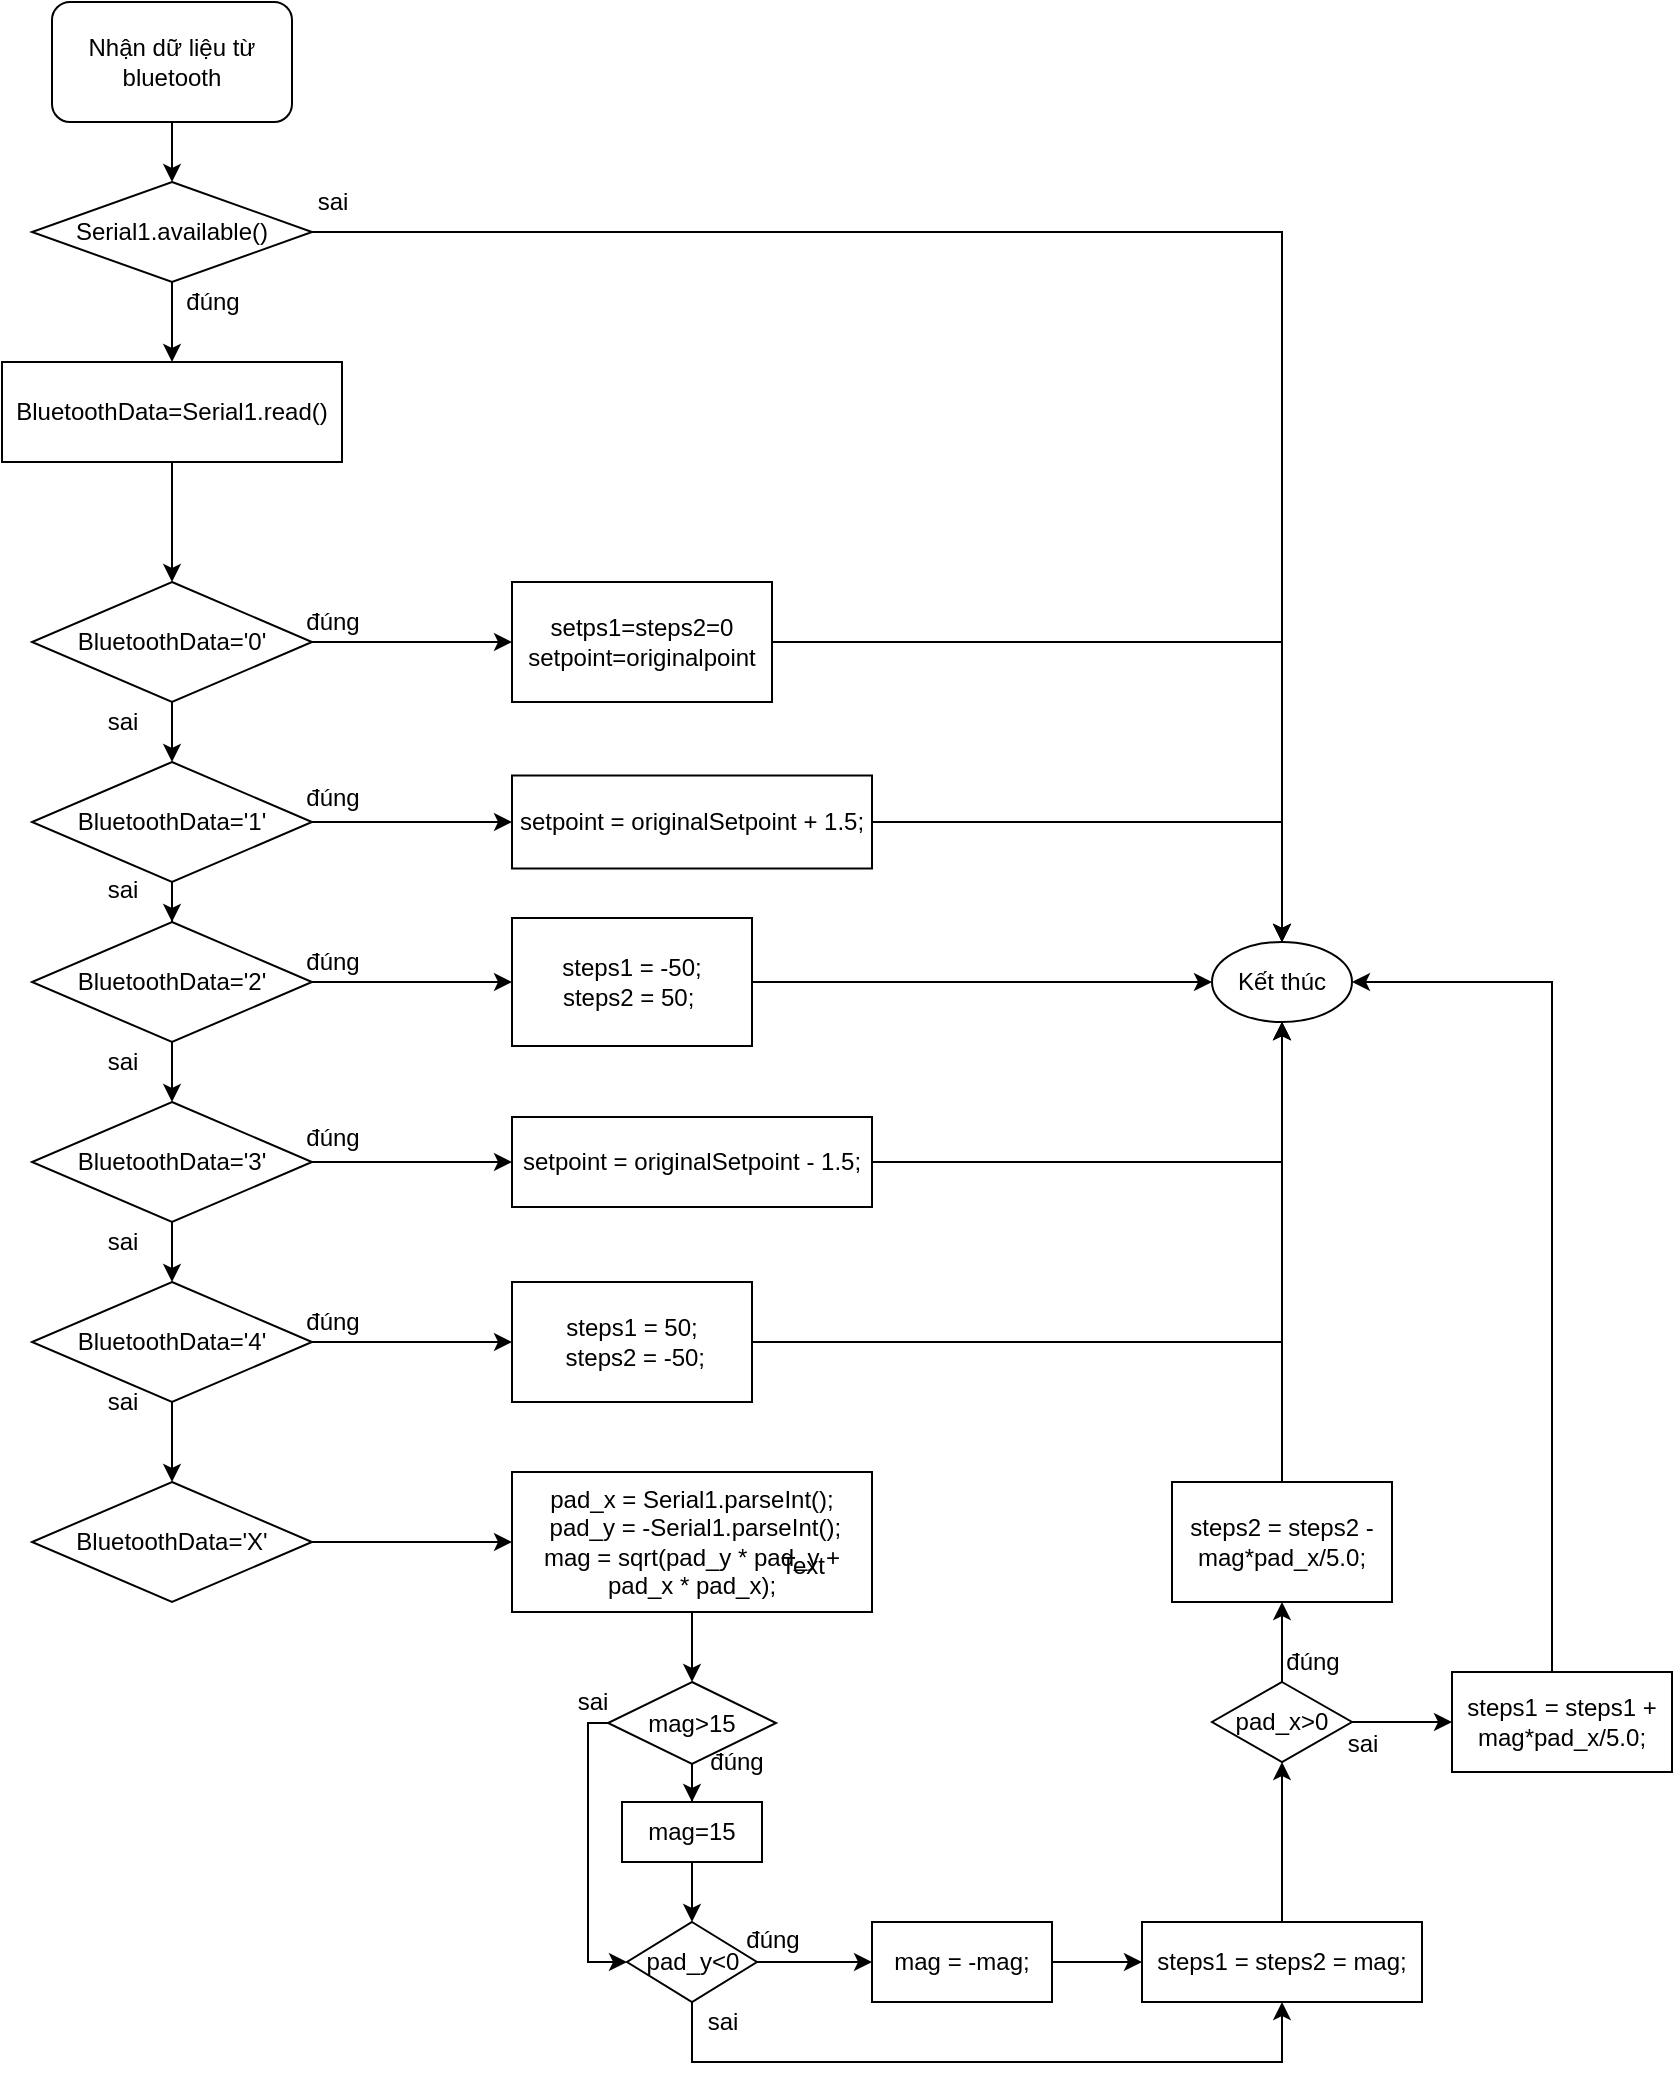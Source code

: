 <mxfile version="13.3.0" type="device"><diagram id="2cwR6-PDt74OoHtOmEzA" name="Page-1"><mxGraphModel dx="868" dy="450" grid="1" gridSize="10" guides="1" tooltips="1" connect="1" arrows="1" fold="1" page="1" pageScale="1" pageWidth="827" pageHeight="1169" math="0" shadow="0"><root><mxCell id="0"/><mxCell id="1" parent="0"/><mxCell id="v9Lti4M8MaxcviNcqEXA-1" style="edgeStyle=orthogonalEdgeStyle;rounded=0;orthogonalLoop=1;jettySize=auto;html=1;" parent="1" source="92hOkwTOGe7ld8OF2Zkl-3" target="v9Lti4M8MaxcviNcqEXA-4" edge="1"><mxGeometry relative="1" as="geometry"/></mxCell><mxCell id="v9Lti4M8MaxcviNcqEXA-2" value="&lt;span&gt;Nhận dữ liệu từ bluetooth&lt;/span&gt;" style="rounded=1;whiteSpace=wrap;html=1;" parent="1" vertex="1"><mxGeometry x="730" y="210" width="120" height="60" as="geometry"/></mxCell><mxCell id="v9Lti4M8MaxcviNcqEXA-3" style="edgeStyle=orthogonalEdgeStyle;rounded=0;orthogonalLoop=1;jettySize=auto;html=1;" parent="1" source="v9Lti4M8MaxcviNcqEXA-4" target="v9Lti4M8MaxcviNcqEXA-7" edge="1"><mxGeometry relative="1" as="geometry"/></mxCell><mxCell id="v9Lti4M8MaxcviNcqEXA-4" value="BluetoothData=Serial1.read()" style="rounded=0;whiteSpace=wrap;html=1;" parent="1" vertex="1"><mxGeometry x="705" y="390" width="170" height="50" as="geometry"/></mxCell><mxCell id="v9Lti4M8MaxcviNcqEXA-5" style="edgeStyle=orthogonalEdgeStyle;rounded=0;orthogonalLoop=1;jettySize=auto;html=1;entryX=0.5;entryY=0;entryDx=0;entryDy=0;" parent="1" source="v9Lti4M8MaxcviNcqEXA-7" target="v9Lti4M8MaxcviNcqEXA-10" edge="1"><mxGeometry relative="1" as="geometry"/></mxCell><mxCell id="v9Lti4M8MaxcviNcqEXA-6" style="edgeStyle=orthogonalEdgeStyle;rounded=0;orthogonalLoop=1;jettySize=auto;html=1;entryX=0;entryY=0.5;entryDx=0;entryDy=0;" parent="1" source="v9Lti4M8MaxcviNcqEXA-7" target="v9Lti4M8MaxcviNcqEXA-20" edge="1"><mxGeometry relative="1" as="geometry"/></mxCell><mxCell id="v9Lti4M8MaxcviNcqEXA-7" value="BluetoothData='0'" style="rhombus;whiteSpace=wrap;html=1;" parent="1" vertex="1"><mxGeometry x="720" y="500" width="140" height="60" as="geometry"/></mxCell><mxCell id="v9Lti4M8MaxcviNcqEXA-8" style="edgeStyle=orthogonalEdgeStyle;rounded=0;orthogonalLoop=1;jettySize=auto;html=1;" parent="1" source="v9Lti4M8MaxcviNcqEXA-62" target="v9Lti4M8MaxcviNcqEXA-13" edge="1"><mxGeometry relative="1" as="geometry"/></mxCell><mxCell id="v9Lti4M8MaxcviNcqEXA-9" style="edgeStyle=orthogonalEdgeStyle;rounded=0;orthogonalLoop=1;jettySize=auto;html=1;entryX=0;entryY=0.5;entryDx=0;entryDy=0;" parent="1" source="v9Lti4M8MaxcviNcqEXA-10" target="v9Lti4M8MaxcviNcqEXA-22" edge="1"><mxGeometry relative="1" as="geometry"/></mxCell><mxCell id="v9Lti4M8MaxcviNcqEXA-10" value="BluetoothData='1'" style="rhombus;whiteSpace=wrap;html=1;" parent="1" vertex="1"><mxGeometry x="720" y="590" width="140" height="60" as="geometry"/></mxCell><mxCell id="v9Lti4M8MaxcviNcqEXA-11" style="edgeStyle=orthogonalEdgeStyle;rounded=0;orthogonalLoop=1;jettySize=auto;html=1;" parent="1" source="v9Lti4M8MaxcviNcqEXA-13" target="v9Lti4M8MaxcviNcqEXA-16" edge="1"><mxGeometry relative="1" as="geometry"/></mxCell><mxCell id="v9Lti4M8MaxcviNcqEXA-12" style="edgeStyle=orthogonalEdgeStyle;rounded=0;orthogonalLoop=1;jettySize=auto;html=1;entryX=0;entryY=0.5;entryDx=0;entryDy=0;" parent="1" source="v9Lti4M8MaxcviNcqEXA-13" target="v9Lti4M8MaxcviNcqEXA-24" edge="1"><mxGeometry relative="1" as="geometry"/></mxCell><mxCell id="v9Lti4M8MaxcviNcqEXA-13" value="BluetoothData='3'" style="rhombus;whiteSpace=wrap;html=1;" parent="1" vertex="1"><mxGeometry x="720" y="760" width="140" height="60" as="geometry"/></mxCell><mxCell id="v9Lti4M8MaxcviNcqEXA-14" style="edgeStyle=orthogonalEdgeStyle;rounded=0;orthogonalLoop=1;jettySize=auto;html=1;" parent="1" source="v9Lti4M8MaxcviNcqEXA-16" target="v9Lti4M8MaxcviNcqEXA-18" edge="1"><mxGeometry relative="1" as="geometry"/></mxCell><mxCell id="v9Lti4M8MaxcviNcqEXA-15" style="edgeStyle=orthogonalEdgeStyle;rounded=0;orthogonalLoop=1;jettySize=auto;html=1;entryX=0;entryY=0.5;entryDx=0;entryDy=0;" parent="1" source="v9Lti4M8MaxcviNcqEXA-16" target="v9Lti4M8MaxcviNcqEXA-29" edge="1"><mxGeometry relative="1" as="geometry"/></mxCell><mxCell id="v9Lti4M8MaxcviNcqEXA-16" value="BluetoothData='4'" style="rhombus;whiteSpace=wrap;html=1;" parent="1" vertex="1"><mxGeometry x="720" y="850" width="140" height="60" as="geometry"/></mxCell><mxCell id="v9Lti4M8MaxcviNcqEXA-17" style="edgeStyle=orthogonalEdgeStyle;rounded=0;orthogonalLoop=1;jettySize=auto;html=1;" parent="1" source="v9Lti4M8MaxcviNcqEXA-18" target="v9Lti4M8MaxcviNcqEXA-41" edge="1"><mxGeometry relative="1" as="geometry"/></mxCell><mxCell id="v9Lti4M8MaxcviNcqEXA-18" value="BluetoothData='X'" style="rhombus;whiteSpace=wrap;html=1;" parent="1" vertex="1"><mxGeometry x="720" y="950" width="140" height="60" as="geometry"/></mxCell><mxCell id="v9Lti4M8MaxcviNcqEXA-19" style="edgeStyle=orthogonalEdgeStyle;rounded=0;orthogonalLoop=1;jettySize=auto;html=1;entryX=0.5;entryY=0;entryDx=0;entryDy=0;" parent="1" source="v9Lti4M8MaxcviNcqEXA-20" target="v9Lti4M8MaxcviNcqEXA-30" edge="1"><mxGeometry relative="1" as="geometry"/></mxCell><mxCell id="v9Lti4M8MaxcviNcqEXA-20" value="setps1=steps2=0&lt;br&gt;setpoint=originalpoint" style="rounded=0;whiteSpace=wrap;html=1;" parent="1" vertex="1"><mxGeometry x="960" y="500" width="130" height="60" as="geometry"/></mxCell><mxCell id="v9Lti4M8MaxcviNcqEXA-21" style="edgeStyle=orthogonalEdgeStyle;rounded=0;orthogonalLoop=1;jettySize=auto;html=1;entryX=0.5;entryY=0;entryDx=0;entryDy=0;" parent="1" source="v9Lti4M8MaxcviNcqEXA-22" target="v9Lti4M8MaxcviNcqEXA-30" edge="1"><mxGeometry relative="1" as="geometry"/></mxCell><mxCell id="v9Lti4M8MaxcviNcqEXA-22" value="setpoint = originalSetpoint + 1.5;" style="rounded=0;whiteSpace=wrap;html=1;" parent="1" vertex="1"><mxGeometry x="960" y="596.75" width="180" height="46.5" as="geometry"/></mxCell><mxCell id="v9Lti4M8MaxcviNcqEXA-23" style="edgeStyle=orthogonalEdgeStyle;rounded=0;orthogonalLoop=1;jettySize=auto;html=1;" parent="1" source="v9Lti4M8MaxcviNcqEXA-24" target="v9Lti4M8MaxcviNcqEXA-30" edge="1"><mxGeometry relative="1" as="geometry"/></mxCell><mxCell id="v9Lti4M8MaxcviNcqEXA-24" value="setpoint = originalSetpoint - 1.5;" style="rounded=0;whiteSpace=wrap;html=1;" parent="1" vertex="1"><mxGeometry x="960" y="767.5" width="180" height="45" as="geometry"/></mxCell><mxCell id="v9Lti4M8MaxcviNcqEXA-25" style="edgeStyle=orthogonalEdgeStyle;rounded=0;orthogonalLoop=1;jettySize=auto;html=1;entryX=0;entryY=0.5;entryDx=0;entryDy=0;" parent="1" source="v9Lti4M8MaxcviNcqEXA-62" target="v9Lti4M8MaxcviNcqEXA-27" edge="1"><mxGeometry relative="1" as="geometry"/></mxCell><mxCell id="v9Lti4M8MaxcviNcqEXA-26" style="edgeStyle=orthogonalEdgeStyle;rounded=0;orthogonalLoop=1;jettySize=auto;html=1;" parent="1" source="v9Lti4M8MaxcviNcqEXA-27" target="v9Lti4M8MaxcviNcqEXA-30" edge="1"><mxGeometry relative="1" as="geometry"/></mxCell><mxCell id="v9Lti4M8MaxcviNcqEXA-27" value="&lt;div&gt;steps1 = -50;&lt;/div&gt;&lt;div&gt;steps2 = 50;&amp;nbsp;&lt;/div&gt;" style="rounded=0;whiteSpace=wrap;html=1;" parent="1" vertex="1"><mxGeometry x="960" y="668" width="120" height="64" as="geometry"/></mxCell><mxCell id="v9Lti4M8MaxcviNcqEXA-28" style="edgeStyle=orthogonalEdgeStyle;rounded=0;orthogonalLoop=1;jettySize=auto;html=1;" parent="1" source="v9Lti4M8MaxcviNcqEXA-29" target="v9Lti4M8MaxcviNcqEXA-30" edge="1"><mxGeometry relative="1" as="geometry"/></mxCell><mxCell id="v9Lti4M8MaxcviNcqEXA-29" value="&lt;div&gt;steps1 = 50;&lt;/div&gt;&lt;div&gt;&amp;nbsp; steps2 = -50;&amp;nbsp;&lt;/div&gt;" style="rounded=0;whiteSpace=wrap;html=1;" parent="1" vertex="1"><mxGeometry x="960" y="850" width="120" height="60" as="geometry"/></mxCell><mxCell id="v9Lti4M8MaxcviNcqEXA-30" value="Kết thúc" style="ellipse;whiteSpace=wrap;html=1;" parent="1" vertex="1"><mxGeometry x="1310" y="680" width="70" height="40" as="geometry"/></mxCell><mxCell id="v9Lti4M8MaxcviNcqEXA-31" value="đúng" style="text;html=1;align=center;verticalAlign=middle;resizable=0;points=[];autosize=1;" parent="1" vertex="1"><mxGeometry x="850" y="597.5" width="40" height="20" as="geometry"/></mxCell><mxCell id="v9Lti4M8MaxcviNcqEXA-32" value="sai" style="text;html=1;align=center;verticalAlign=middle;resizable=0;points=[];autosize=1;" parent="1" vertex="1"><mxGeometry x="750" y="560" width="30" height="20" as="geometry"/></mxCell><mxCell id="v9Lti4M8MaxcviNcqEXA-33" value="sai" style="text;html=1;align=center;verticalAlign=middle;resizable=0;points=[];autosize=1;" parent="1" vertex="1"><mxGeometry x="750" y="644" width="30" height="20" as="geometry"/></mxCell><mxCell id="v9Lti4M8MaxcviNcqEXA-34" value="sai" style="text;html=1;align=center;verticalAlign=middle;resizable=0;points=[];autosize=1;" parent="1" vertex="1"><mxGeometry x="750" y="730" width="30" height="20" as="geometry"/></mxCell><mxCell id="v9Lti4M8MaxcviNcqEXA-35" value="sai" style="text;html=1;align=center;verticalAlign=middle;resizable=0;points=[];autosize=1;" parent="1" vertex="1"><mxGeometry x="750" y="820" width="30" height="20" as="geometry"/></mxCell><mxCell id="v9Lti4M8MaxcviNcqEXA-36" value="sai" style="text;html=1;align=center;verticalAlign=middle;resizable=0;points=[];autosize=1;" parent="1" vertex="1"><mxGeometry x="750" y="900" width="30" height="20" as="geometry"/></mxCell><mxCell id="v9Lti4M8MaxcviNcqEXA-37" value="đúng" style="text;html=1;align=center;verticalAlign=middle;resizable=0;points=[];autosize=1;" parent="1" vertex="1"><mxGeometry x="850" y="510" width="40" height="20" as="geometry"/></mxCell><mxCell id="v9Lti4M8MaxcviNcqEXA-38" value="đúng" style="text;html=1;align=center;verticalAlign=middle;resizable=0;points=[];autosize=1;" parent="1" vertex="1"><mxGeometry x="850" y="767.5" width="40" height="20" as="geometry"/></mxCell><mxCell id="v9Lti4M8MaxcviNcqEXA-39" value="đúng" style="text;html=1;align=center;verticalAlign=middle;resizable=0;points=[];autosize=1;" parent="1" vertex="1"><mxGeometry x="850" y="860" width="40" height="20" as="geometry"/></mxCell><mxCell id="v9Lti4M8MaxcviNcqEXA-40" style="edgeStyle=orthogonalEdgeStyle;rounded=0;orthogonalLoop=1;jettySize=auto;html=1;" parent="1" source="v9Lti4M8MaxcviNcqEXA-41" target="v9Lti4M8MaxcviNcqEXA-45" edge="1"><mxGeometry relative="1" as="geometry"/></mxCell><mxCell id="v9Lti4M8MaxcviNcqEXA-41" value="pad_x = Serial1.parseInt();&lt;br&gt;&amp;nbsp;pad_y = -Serial1.parseInt();&lt;br&gt;mag = sqrt(pad_y * pad_y + pad_x * pad_x);" style="rounded=0;whiteSpace=wrap;html=1;" parent="1" vertex="1"><mxGeometry x="960" y="945" width="180" height="70" as="geometry"/></mxCell><mxCell id="v9Lti4M8MaxcviNcqEXA-42" value="Text" style="text;html=1;align=center;verticalAlign=middle;resizable=0;points=[];autosize=1;" parent="v9Lti4M8MaxcviNcqEXA-41" vertex="1"><mxGeometry x="125" y="37" width="40" height="20" as="geometry"/></mxCell><mxCell id="v9Lti4M8MaxcviNcqEXA-43" style="edgeStyle=orthogonalEdgeStyle;rounded=0;orthogonalLoop=1;jettySize=auto;html=1;" parent="1" source="v9Lti4M8MaxcviNcqEXA-45" target="v9Lti4M8MaxcviNcqEXA-47" edge="1"><mxGeometry relative="1" as="geometry"/></mxCell><mxCell id="v9Lti4M8MaxcviNcqEXA-44" style="edgeStyle=orthogonalEdgeStyle;rounded=0;orthogonalLoop=1;jettySize=auto;html=1;entryX=0;entryY=0.5;entryDx=0;entryDy=0;" parent="1" source="v9Lti4M8MaxcviNcqEXA-45" target="v9Lti4M8MaxcviNcqEXA-50" edge="1"><mxGeometry relative="1" as="geometry"><Array as="points"><mxPoint x="998" y="1071"/><mxPoint x="998" y="1190"/></Array></mxGeometry></mxCell><mxCell id="v9Lti4M8MaxcviNcqEXA-45" value="mag&amp;gt;15" style="rhombus;whiteSpace=wrap;html=1;" parent="1" vertex="1"><mxGeometry x="1008" y="1050" width="84" height="41" as="geometry"/></mxCell><mxCell id="v9Lti4M8MaxcviNcqEXA-46" style="edgeStyle=orthogonalEdgeStyle;rounded=0;orthogonalLoop=1;jettySize=auto;html=1;" parent="1" source="v9Lti4M8MaxcviNcqEXA-47" target="v9Lti4M8MaxcviNcqEXA-50" edge="1"><mxGeometry relative="1" as="geometry"/></mxCell><mxCell id="v9Lti4M8MaxcviNcqEXA-47" value="mag=15" style="rounded=0;whiteSpace=wrap;html=1;" parent="1" vertex="1"><mxGeometry x="1015" y="1110" width="70" height="30" as="geometry"/></mxCell><mxCell id="v9Lti4M8MaxcviNcqEXA-48" style="edgeStyle=orthogonalEdgeStyle;rounded=0;orthogonalLoop=1;jettySize=auto;html=1;entryX=0;entryY=0.5;entryDx=0;entryDy=0;" parent="1" source="v9Lti4M8MaxcviNcqEXA-50" target="v9Lti4M8MaxcviNcqEXA-52" edge="1"><mxGeometry relative="1" as="geometry"/></mxCell><mxCell id="v9Lti4M8MaxcviNcqEXA-49" style="edgeStyle=orthogonalEdgeStyle;rounded=0;orthogonalLoop=1;jettySize=auto;html=1;entryX=0.5;entryY=1;entryDx=0;entryDy=0;" parent="1" source="v9Lti4M8MaxcviNcqEXA-50" target="v9Lti4M8MaxcviNcqEXA-54" edge="1"><mxGeometry relative="1" as="geometry"><Array as="points"><mxPoint x="1050" y="1240"/><mxPoint x="1345" y="1240"/></Array></mxGeometry></mxCell><mxCell id="v9Lti4M8MaxcviNcqEXA-50" value="pad_y&amp;lt;0" style="rhombus;whiteSpace=wrap;html=1;" parent="1" vertex="1"><mxGeometry x="1017.5" y="1170" width="65" height="40" as="geometry"/></mxCell><mxCell id="v9Lti4M8MaxcviNcqEXA-51" style="edgeStyle=orthogonalEdgeStyle;rounded=0;orthogonalLoop=1;jettySize=auto;html=1;entryX=0;entryY=0.5;entryDx=0;entryDy=0;" parent="1" source="v9Lti4M8MaxcviNcqEXA-52" target="v9Lti4M8MaxcviNcqEXA-54" edge="1"><mxGeometry relative="1" as="geometry"/></mxCell><mxCell id="v9Lti4M8MaxcviNcqEXA-52" value="mag = -mag;" style="rounded=0;whiteSpace=wrap;html=1;" parent="1" vertex="1"><mxGeometry x="1140" y="1170" width="90" height="40" as="geometry"/></mxCell><mxCell id="v9Lti4M8MaxcviNcqEXA-53" style="edgeStyle=orthogonalEdgeStyle;rounded=0;orthogonalLoop=1;jettySize=auto;html=1;" parent="1" source="v9Lti4M8MaxcviNcqEXA-54" target="v9Lti4M8MaxcviNcqEXA-59" edge="1"><mxGeometry relative="1" as="geometry"/></mxCell><mxCell id="v9Lti4M8MaxcviNcqEXA-54" value="steps1 = steps2 = mag;" style="rounded=0;whiteSpace=wrap;html=1;" parent="1" vertex="1"><mxGeometry x="1275" y="1170" width="140" height="40" as="geometry"/></mxCell><mxCell id="v9Lti4M8MaxcviNcqEXA-55" style="edgeStyle=orthogonalEdgeStyle;rounded=0;orthogonalLoop=1;jettySize=auto;html=1;entryX=0.5;entryY=1;entryDx=0;entryDy=0;" parent="1" source="v9Lti4M8MaxcviNcqEXA-56" target="v9Lti4M8MaxcviNcqEXA-30" edge="1"><mxGeometry relative="1" as="geometry"/></mxCell><mxCell id="v9Lti4M8MaxcviNcqEXA-56" value="steps2 = steps2 - mag*pad_x/5.0;" style="rounded=0;whiteSpace=wrap;html=1;" parent="1" vertex="1"><mxGeometry x="1290" y="950" width="110" height="60" as="geometry"/></mxCell><mxCell id="v9Lti4M8MaxcviNcqEXA-57" style="edgeStyle=orthogonalEdgeStyle;rounded=0;orthogonalLoop=1;jettySize=auto;html=1;" parent="1" source="v9Lti4M8MaxcviNcqEXA-59" target="v9Lti4M8MaxcviNcqEXA-56" edge="1"><mxGeometry relative="1" as="geometry"/></mxCell><mxCell id="v9Lti4M8MaxcviNcqEXA-58" style="edgeStyle=orthogonalEdgeStyle;rounded=0;orthogonalLoop=1;jettySize=auto;html=1;entryX=0;entryY=0.5;entryDx=0;entryDy=0;" parent="1" source="v9Lti4M8MaxcviNcqEXA-59" target="v9Lti4M8MaxcviNcqEXA-61" edge="1"><mxGeometry relative="1" as="geometry"/></mxCell><mxCell id="v9Lti4M8MaxcviNcqEXA-59" value="pad_x&amp;gt;0" style="rhombus;whiteSpace=wrap;html=1;" parent="1" vertex="1"><mxGeometry x="1310" y="1050" width="70" height="40" as="geometry"/></mxCell><mxCell id="v9Lti4M8MaxcviNcqEXA-60" style="edgeStyle=orthogonalEdgeStyle;rounded=0;orthogonalLoop=1;jettySize=auto;html=1;entryX=1;entryY=0.5;entryDx=0;entryDy=0;" parent="1" source="v9Lti4M8MaxcviNcqEXA-61" target="v9Lti4M8MaxcviNcqEXA-30" edge="1"><mxGeometry relative="1" as="geometry"><Array as="points"><mxPoint x="1480" y="700"/></Array></mxGeometry></mxCell><mxCell id="v9Lti4M8MaxcviNcqEXA-61" value="steps1 = steps1 + mag*pad_x/5.0;" style="rounded=0;whiteSpace=wrap;html=1;" parent="1" vertex="1"><mxGeometry x="1430" y="1045" width="110" height="50" as="geometry"/></mxCell><mxCell id="v9Lti4M8MaxcviNcqEXA-62" value="BluetoothData='2'" style="rhombus;whiteSpace=wrap;html=1;" parent="1" vertex="1"><mxGeometry x="720" y="670" width="140" height="60" as="geometry"/></mxCell><mxCell id="v9Lti4M8MaxcviNcqEXA-63" style="edgeStyle=orthogonalEdgeStyle;rounded=0;orthogonalLoop=1;jettySize=auto;html=1;" parent="1" source="v9Lti4M8MaxcviNcqEXA-10" target="v9Lti4M8MaxcviNcqEXA-62" edge="1"><mxGeometry relative="1" as="geometry"><mxPoint x="790" y="650" as="sourcePoint"/><mxPoint x="790" y="820" as="targetPoint"/></mxGeometry></mxCell><mxCell id="v9Lti4M8MaxcviNcqEXA-64" value="đúng" style="text;html=1;align=center;verticalAlign=middle;resizable=0;points=[];autosize=1;" parent="1" vertex="1"><mxGeometry x="850" y="680" width="40" height="20" as="geometry"/></mxCell><mxCell id="92hOkwTOGe7ld8OF2Zkl-5" style="edgeStyle=orthogonalEdgeStyle;rounded=0;orthogonalLoop=1;jettySize=auto;html=1;" edge="1" parent="1" source="92hOkwTOGe7ld8OF2Zkl-3" target="v9Lti4M8MaxcviNcqEXA-30"><mxGeometry relative="1" as="geometry"/></mxCell><mxCell id="92hOkwTOGe7ld8OF2Zkl-3" value="Serial1.available()" style="rhombus;whiteSpace=wrap;html=1;" vertex="1" parent="1"><mxGeometry x="720" y="300" width="140" height="50" as="geometry"/></mxCell><mxCell id="92hOkwTOGe7ld8OF2Zkl-4" style="edgeStyle=orthogonalEdgeStyle;rounded=0;orthogonalLoop=1;jettySize=auto;html=1;" edge="1" parent="1" source="v9Lti4M8MaxcviNcqEXA-2" target="92hOkwTOGe7ld8OF2Zkl-3"><mxGeometry relative="1" as="geometry"><mxPoint x="790" y="270" as="sourcePoint"/><mxPoint x="790" y="390" as="targetPoint"/></mxGeometry></mxCell><mxCell id="92hOkwTOGe7ld8OF2Zkl-6" value="sai" style="text;html=1;align=center;verticalAlign=middle;resizable=0;points=[];autosize=1;" vertex="1" parent="1"><mxGeometry x="855" y="300" width="30" height="20" as="geometry"/></mxCell><mxCell id="92hOkwTOGe7ld8OF2Zkl-7" value="đúng" style="text;html=1;align=center;verticalAlign=middle;resizable=0;points=[];autosize=1;" vertex="1" parent="1"><mxGeometry x="790" y="350" width="40" height="20" as="geometry"/></mxCell><mxCell id="92hOkwTOGe7ld8OF2Zkl-10" value="đúng" style="text;html=1;align=center;verticalAlign=middle;resizable=0;points=[];autosize=1;" vertex="1" parent="1"><mxGeometry x="1052" y="1080" width="40" height="20" as="geometry"/></mxCell><mxCell id="92hOkwTOGe7ld8OF2Zkl-11" value="sai" style="text;html=1;align=center;verticalAlign=middle;resizable=0;points=[];autosize=1;" vertex="1" parent="1"><mxGeometry x="985" y="1050" width="30" height="20" as="geometry"/></mxCell><mxCell id="92hOkwTOGe7ld8OF2Zkl-12" value="đúng" style="text;html=1;align=center;verticalAlign=middle;resizable=0;points=[];autosize=1;" vertex="1" parent="1"><mxGeometry x="1070" y="1169" width="40" height="20" as="geometry"/></mxCell><mxCell id="92hOkwTOGe7ld8OF2Zkl-13" value="sai" style="text;html=1;align=center;verticalAlign=middle;resizable=0;points=[];autosize=1;" vertex="1" parent="1"><mxGeometry x="1050" y="1210" width="30" height="20" as="geometry"/></mxCell><mxCell id="92hOkwTOGe7ld8OF2Zkl-15" value="đúng" style="text;html=1;align=center;verticalAlign=middle;resizable=0;points=[];autosize=1;" vertex="1" parent="1"><mxGeometry x="1340" y="1030" width="40" height="20" as="geometry"/></mxCell><mxCell id="92hOkwTOGe7ld8OF2Zkl-17" value="sai" style="text;html=1;align=center;verticalAlign=middle;resizable=0;points=[];autosize=1;" vertex="1" parent="1"><mxGeometry x="1370" y="1071" width="30" height="20" as="geometry"/></mxCell></root></mxGraphModel></diagram></mxfile>